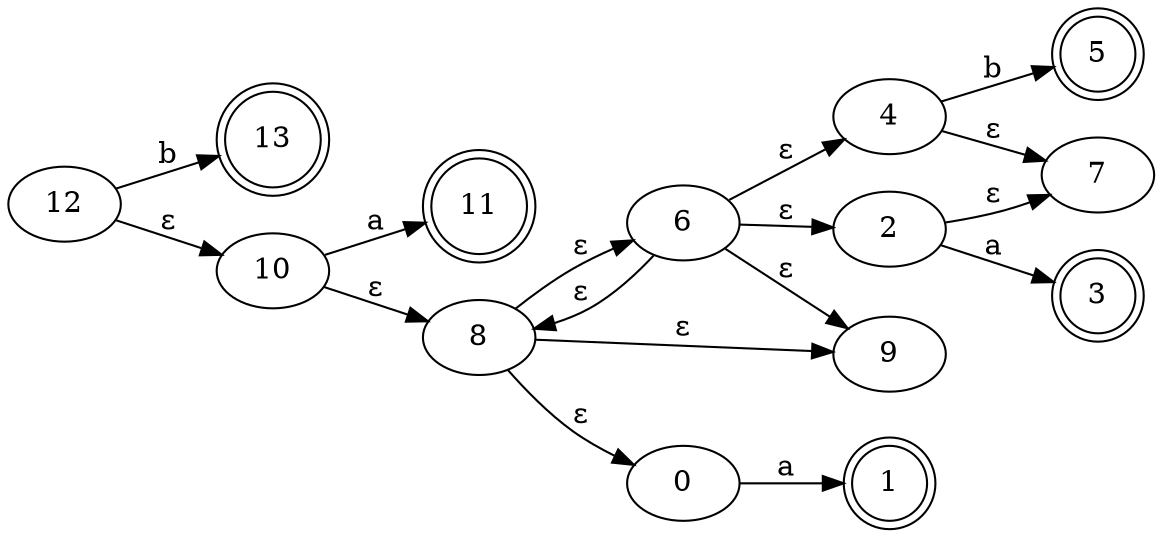 // AFN
digraph {
	rankdir=LR
	12
	12 -> 13 [label=b]
	12 -> 10 [label="ε"]
	10
	10 -> 11 [label=a]
	10 -> 8 [label="ε"]
	8
	8 -> 6 [label="ε"]
	8 -> 9 [label="ε"]
	8 -> 0 [label="ε"]
	0
	0 -> 1 [label=a]
	1 [shape=doublecircle]
	9
	6
	6 -> 4 [label="ε"]
	6 -> 2 [label="ε"]
	6 -> 8 [label="ε"]
	6 -> 9 [label="ε"]
	2
	2 -> 3 [label=a]
	2 -> 7 [label="ε"]
	7
	3 [shape=doublecircle]
	4
	4 -> 5 [label=b]
	4 -> 7 [label="ε"]
	5 [shape=doublecircle]
	11 [shape=doublecircle]
	13 [shape=doublecircle]
	node [shape=circle]
	edge [arrowhead=none]
	0
	1 [shape=doublecircle]
	2
	3 [shape=doublecircle]
	4
	5 [shape=doublecircle]
	6
	7
	8
	9
	10
	11 [shape=doublecircle]
	12
	13 [shape=doublecircle]
}
